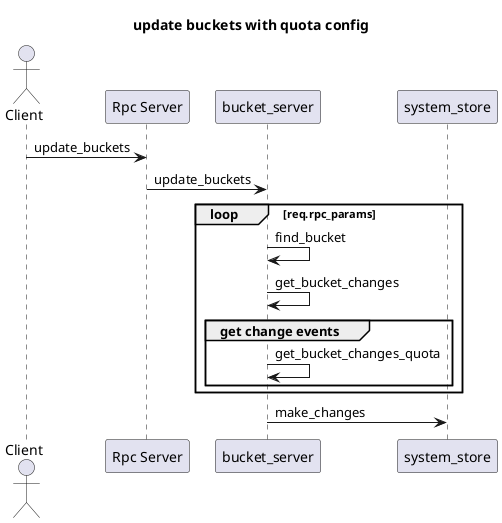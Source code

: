 @startuml
/'To generate png file, use https://www.plantuml.com/plantuml '/

title update buckets with quota config

scale 1

actor Client order 10
participant "Rpc Server" as RS order 20
participant bucket_server as BS order 30
participant "system_store" as SS order 40

Client ->  RS: update_buckets
RS -> BS: update_buckets
loop req.rpc_params
    BS -> BS: find_bucket
    BS -> BS: get_bucket_changes
    group get change events
        BS -> BS: get_bucket_changes_quota
    end
end
BS -> SS: make_changes
@enduml
